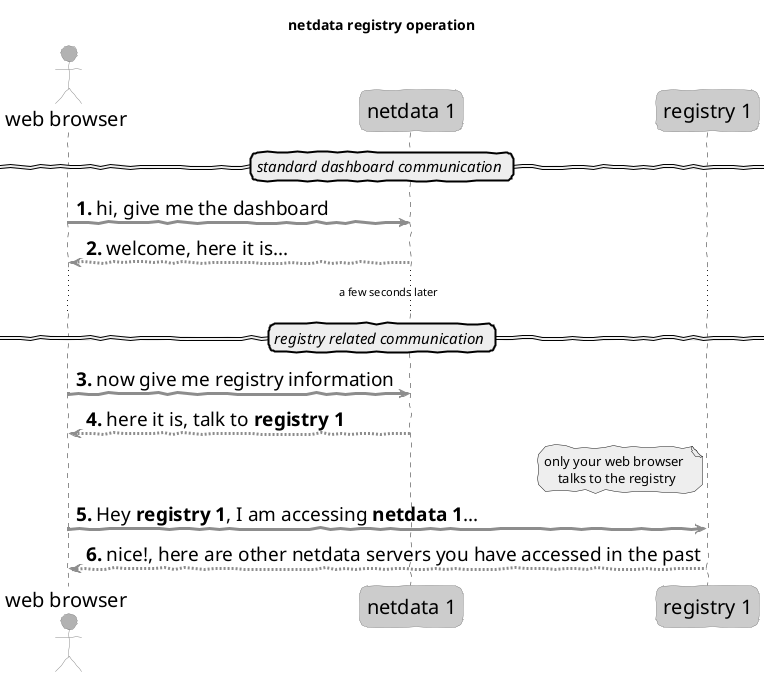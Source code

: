 @startuml

skinparam handwritten true
skinparam monochrome true
skinparam roundcorner 15

skinparam sequence {
    ArrowThickness 3

    DividerFontColor Black
    DividerFontName Comic Sans MS
    DividerFontSize 15
    DividerFontStyle Italic

    DelayFontColor Black
    DelayFontName Comic Sans MS
    DelayFontSize 15
    DelayFontStyle Italic

    TitleFontColor Black
    TitleFontName Comic Sans MS
    TitleFontStyle Italic
    TitleFontSize 25

	ArrowColor DeepSkyBlue
    ArrowFontColor Black
    ArrowFontName Comic Sans MS
    ArrowFontStyle Regular
    ArrowFontSize 19

	ActorBorderColor DeepSkyBlue

	LifeLineBorderColor blue
	LifeLineBackgroundColor #A9DCDF

	ParticipantBorderColor DeepSkyBlue
	ParticipantBackgroundColor LightBlue
	ParticipantFontName Comic Sans MS
	ParticipantFontSize 20
	ParticipantFontColor Black

	ActorBackgroundColor aqua
	ActorFontColor Black
	ActorFontSize 20
	ActorFontName Comic Sans MS
}

title netdata registry operation
actor "web browser" as user
participant "netdata 1" as n1
participant "registry 1" as r1
autonumber "<b>0."

== standard dashboard communication ==

user ->n1 : \
    hi, give me the dashboard

n1 --> user : \
    welcome, here it is...

... a few seconds later ...

== registry related communication ==

user -> n1 : \
    now give me registry information

n1 --> user: \
    here it is, talk to <b>registry 1</b>

note left of r1 #eee: \
    only your web browser \n\
    talks to the registry

user -> r1 : \
    Hey <b>registry 1</b>, \
I am accessing <b>netdata 1</b>...

r1 --> user : \
    nice!, here are other netdata servers \
you have accessed in the past

@enduml
